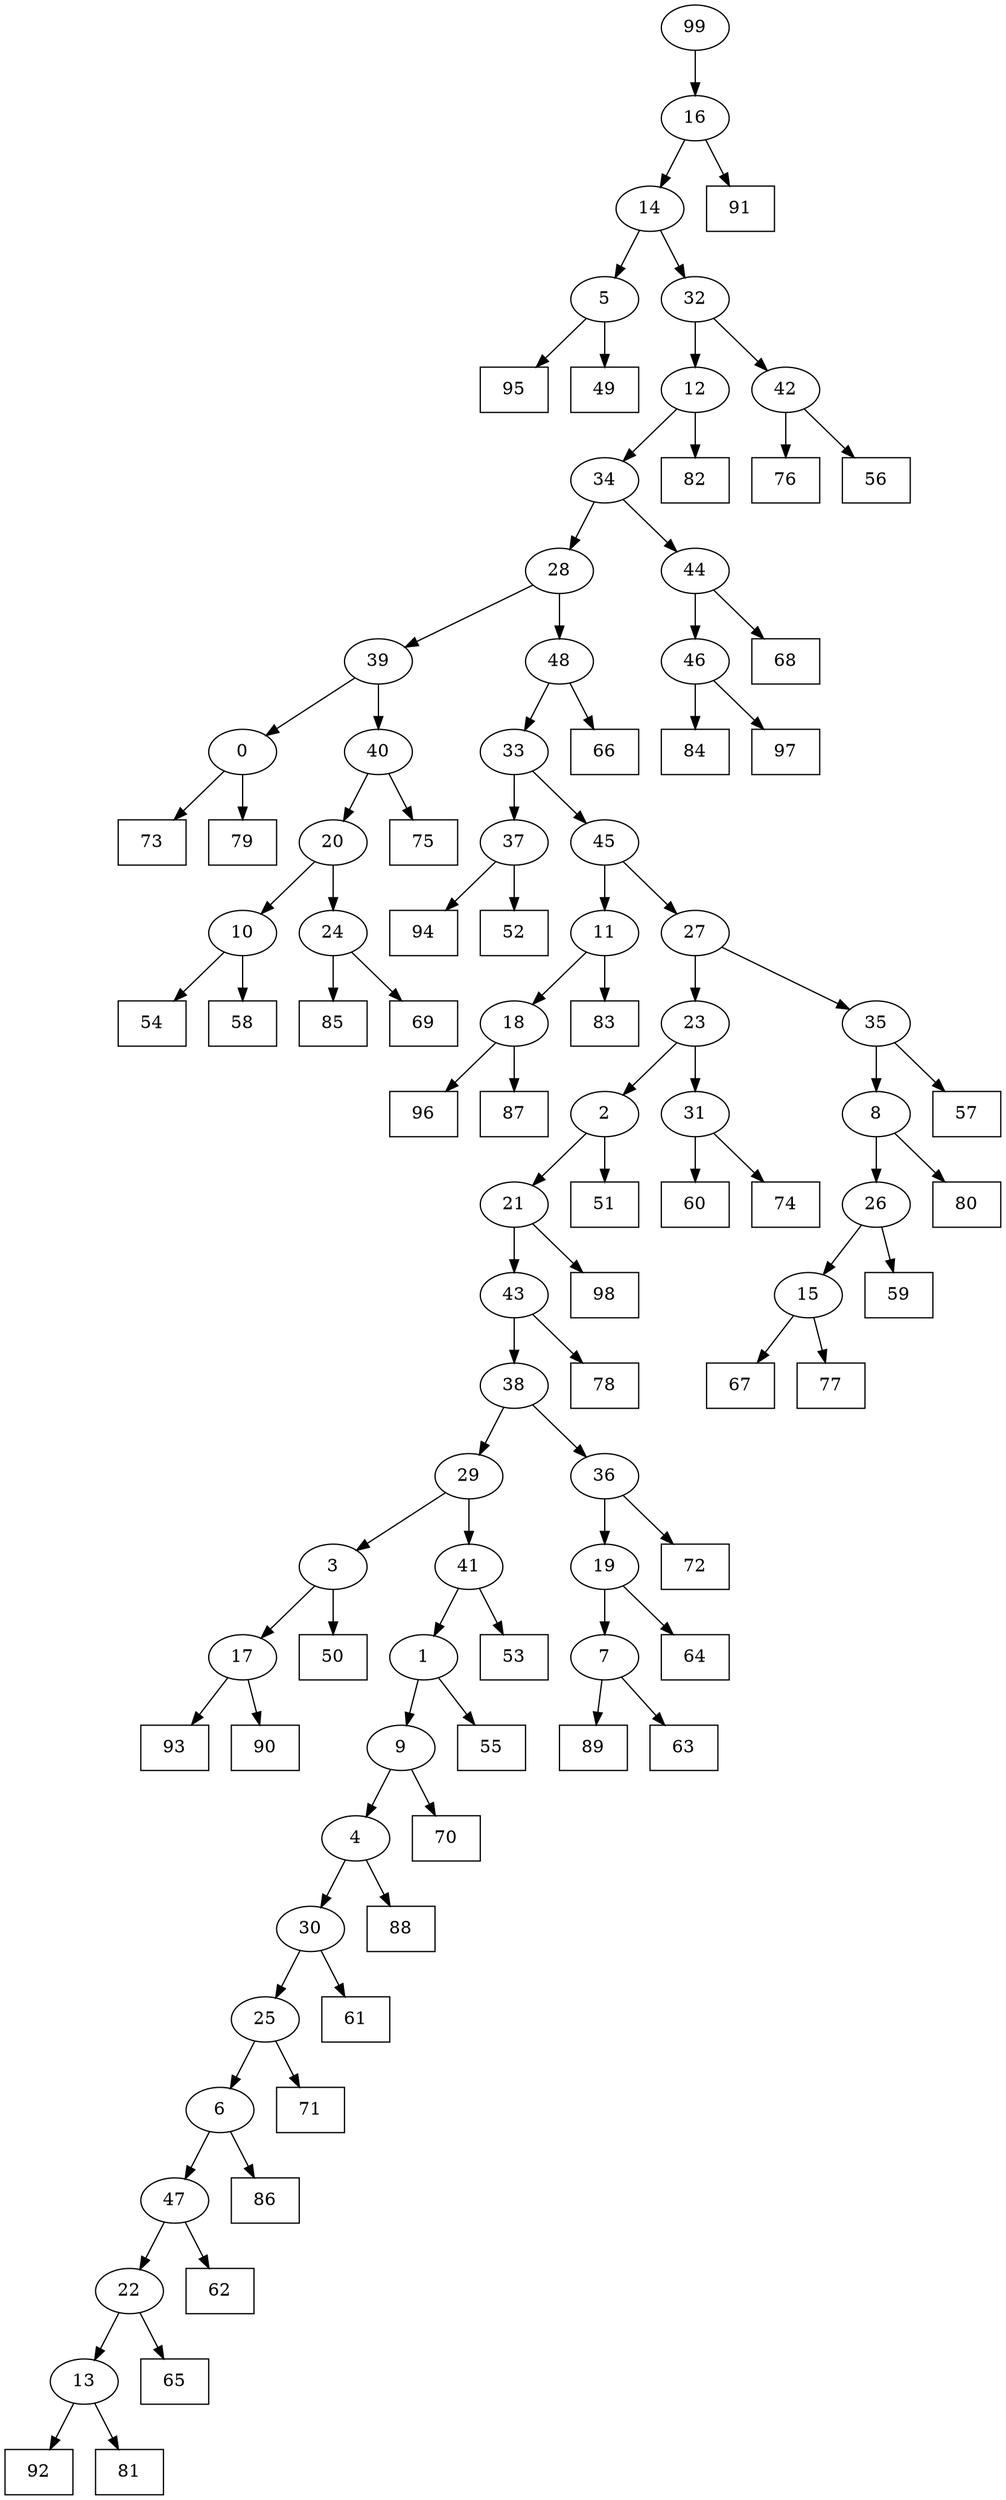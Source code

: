digraph G {
0[label="0"];
1[label="1"];
2[label="2"];
3[label="3"];
4[label="4"];
5[label="5"];
6[label="6"];
7[label="7"];
8[label="8"];
9[label="9"];
10[label="10"];
11[label="11"];
12[label="12"];
13[label="13"];
14[label="14"];
15[label="15"];
16[label="16"];
17[label="17"];
18[label="18"];
19[label="19"];
20[label="20"];
21[label="21"];
22[label="22"];
23[label="23"];
24[label="24"];
25[label="25"];
26[label="26"];
27[label="27"];
28[label="28"];
29[label="29"];
30[label="30"];
31[label="31"];
32[label="32"];
33[label="33"];
34[label="34"];
35[label="35"];
36[label="36"];
37[label="37"];
38[label="38"];
39[label="39"];
40[label="40"];
41[label="41"];
42[label="42"];
43[label="43"];
44[label="44"];
45[label="45"];
46[label="46"];
47[label="47"];
48[label="48"];
49[shape=box,label="67"];
50[shape=box,label="92"];
51[shape=box,label="68"];
52[shape=box,label="72"];
53[shape=box,label="55"];
54[shape=box,label="77"];
55[shape=box,label="70"];
56[shape=box,label="60"];
57[shape=box,label="95"];
58[shape=box,label="71"];
59[shape=box,label="84"];
60[shape=box,label="97"];
61[shape=box,label="88"];
62[shape=box,label="94"];
63[shape=box,label="98"];
64[shape=box,label="65"];
65[shape=box,label="89"];
66[shape=box,label="66"];
67[shape=box,label="63"];
68[shape=box,label="62"];
69[shape=box,label="80"];
70[shape=box,label="76"];
71[shape=box,label="59"];
72[shape=box,label="73"];
73[shape=box,label="49"];
74[shape=box,label="61"];
75[shape=box,label="75"];
76[shape=box,label="93"];
77[shape=box,label="91"];
78[shape=box,label="51"];
79[shape=box,label="74"];
80[shape=box,label="54"];
81[shape=box,label="85"];
82[shape=box,label="58"];
83[shape=box,label="53"];
84[shape=box,label="69"];
85[shape=box,label="52"];
86[shape=box,label="50"];
87[shape=box,label="96"];
88[shape=box,label="79"];
89[shape=box,label="83"];
90[shape=box,label="87"];
91[shape=box,label="81"];
92[shape=box,label="57"];
93[shape=box,label="78"];
94[shape=box,label="86"];
95[shape=box,label="64"];
96[shape=box,label="90"];
97[shape=box,label="82"];
98[shape=box,label="56"];
99[label="99"];
17->96 ;
19->95 ;
6->94 ;
40->75 ;
47->68 ;
46->59 ;
1->53 ;
10->80 ;
22->64 ;
7->65 ;
16->14 ;
2->21 ;
14->32 ;
2->78 ;
3->17 ;
17->76 ;
21->63 ;
4->30 ;
24->84 ;
35->92 ;
48->66 ;
36->52 ;
25->58 ;
16->77 ;
12->97 ;
43->93 ;
30->25 ;
25->6 ;
43->38 ;
22->13 ;
13->50 ;
38->29 ;
29->3 ;
27->35 ;
20->24 ;
42->70 ;
38->36 ;
36->19 ;
21->43 ;
44->46 ;
32->42 ;
42->98 ;
3->86 ;
28->39 ;
39->40 ;
30->74 ;
1->9 ;
9->55 ;
7->67 ;
23->2 ;
5->57 ;
45->11 ;
8->69 ;
29->41 ;
41->1 ;
41->83 ;
31->56 ;
18->87 ;
44->51 ;
34->44 ;
9->4 ;
4->61 ;
28->48 ;
11->18 ;
18->90 ;
15->54 ;
46->60 ;
37->62 ;
13->91 ;
48->33 ;
33->37 ;
19->7 ;
6->47 ;
47->22 ;
0->88 ;
26->15 ;
15->49 ;
11->89 ;
32->12 ;
12->34 ;
34->28 ;
99->16 ;
31->79 ;
23->31 ;
14->5 ;
5->73 ;
39->0 ;
0->72 ;
40->20 ;
35->8 ;
8->26 ;
37->85 ;
27->23 ;
26->71 ;
33->45 ;
45->27 ;
24->81 ;
20->10 ;
10->82 ;
}
